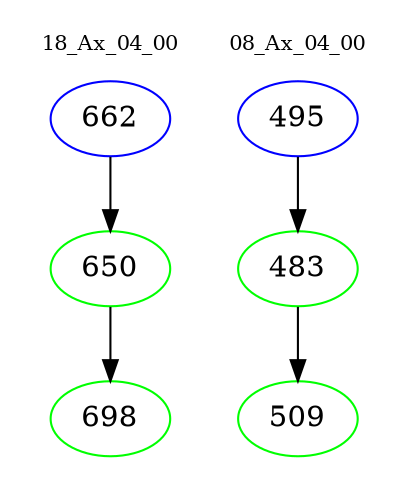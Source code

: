 digraph{
subgraph cluster_0 {
color = white
label = "18_Ax_04_00";
fontsize=10;
T0_662 [label="662", color="blue"]
T0_662 -> T0_650 [color="black"]
T0_650 [label="650", color="green"]
T0_650 -> T0_698 [color="black"]
T0_698 [label="698", color="green"]
}
subgraph cluster_1 {
color = white
label = "08_Ax_04_00";
fontsize=10;
T1_495 [label="495", color="blue"]
T1_495 -> T1_483 [color="black"]
T1_483 [label="483", color="green"]
T1_483 -> T1_509 [color="black"]
T1_509 [label="509", color="green"]
}
}
